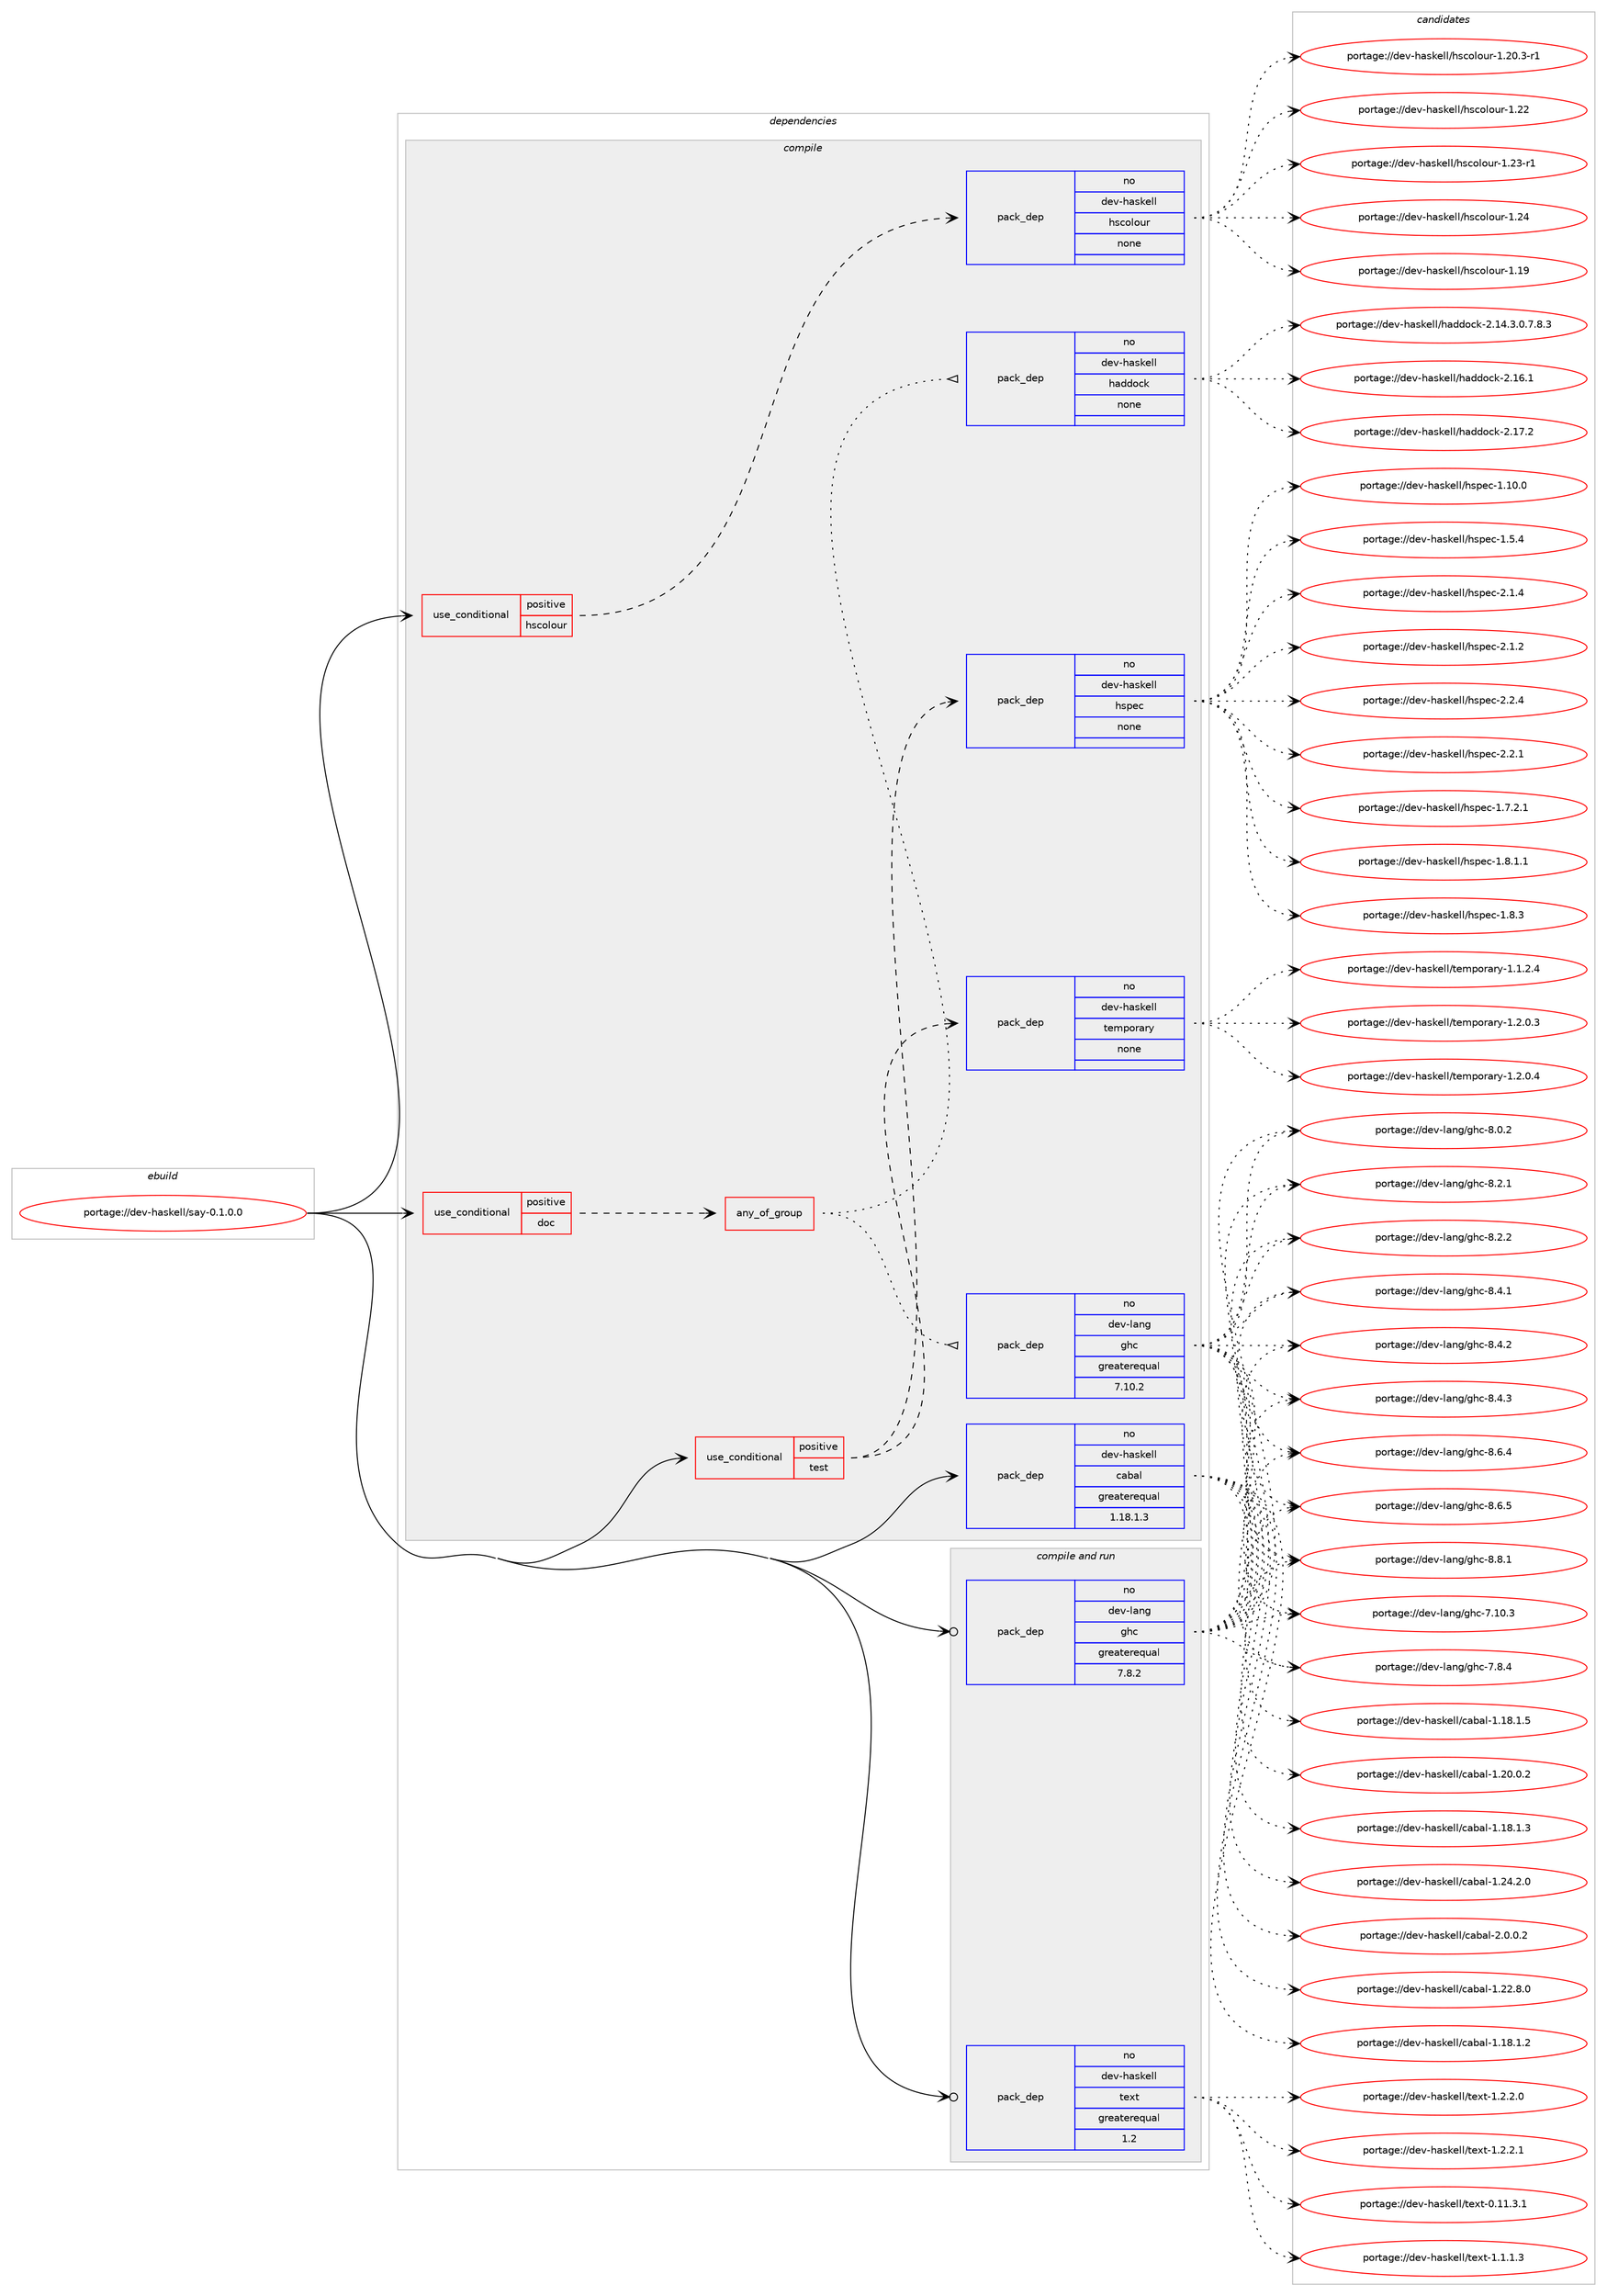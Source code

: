 digraph prolog {

# *************
# Graph options
# *************

newrank=true;
concentrate=true;
compound=true;
graph [rankdir=LR,fontname=Helvetica,fontsize=10,ranksep=1.5];#, ranksep=2.5, nodesep=0.2];
edge  [arrowhead=vee];
node  [fontname=Helvetica,fontsize=10];

# **********
# The ebuild
# **********

subgraph cluster_leftcol {
color=gray;
rank=same;
label=<<i>ebuild</i>>;
id [label="portage://dev-haskell/say-0.1.0.0", color=red, width=4, href="../dev-haskell/say-0.1.0.0.svg"];
}

# ****************
# The dependencies
# ****************

subgraph cluster_midcol {
color=gray;
label=<<i>dependencies</i>>;
subgraph cluster_compile {
fillcolor="#eeeeee";
style=filled;
label=<<i>compile</i>>;
subgraph cond16841 {
dependency78252 [label=<<TABLE BORDER="0" CELLBORDER="1" CELLSPACING="0" CELLPADDING="4"><TR><TD ROWSPAN="3" CELLPADDING="10">use_conditional</TD></TR><TR><TD>positive</TD></TR><TR><TD>doc</TD></TR></TABLE>>, shape=none, color=red];
subgraph any2263 {
dependency78253 [label=<<TABLE BORDER="0" CELLBORDER="1" CELLSPACING="0" CELLPADDING="4"><TR><TD CELLPADDING="10">any_of_group</TD></TR></TABLE>>, shape=none, color=red];subgraph pack59091 {
dependency78254 [label=<<TABLE BORDER="0" CELLBORDER="1" CELLSPACING="0" CELLPADDING="4" WIDTH="220"><TR><TD ROWSPAN="6" CELLPADDING="30">pack_dep</TD></TR><TR><TD WIDTH="110">no</TD></TR><TR><TD>dev-haskell</TD></TR><TR><TD>haddock</TD></TR><TR><TD>none</TD></TR><TR><TD></TD></TR></TABLE>>, shape=none, color=blue];
}
dependency78253:e -> dependency78254:w [weight=20,style="dotted",arrowhead="oinv"];
subgraph pack59092 {
dependency78255 [label=<<TABLE BORDER="0" CELLBORDER="1" CELLSPACING="0" CELLPADDING="4" WIDTH="220"><TR><TD ROWSPAN="6" CELLPADDING="30">pack_dep</TD></TR><TR><TD WIDTH="110">no</TD></TR><TR><TD>dev-lang</TD></TR><TR><TD>ghc</TD></TR><TR><TD>greaterequal</TD></TR><TR><TD>7.10.2</TD></TR></TABLE>>, shape=none, color=blue];
}
dependency78253:e -> dependency78255:w [weight=20,style="dotted",arrowhead="oinv"];
}
dependency78252:e -> dependency78253:w [weight=20,style="dashed",arrowhead="vee"];
}
id:e -> dependency78252:w [weight=20,style="solid",arrowhead="vee"];
subgraph cond16842 {
dependency78256 [label=<<TABLE BORDER="0" CELLBORDER="1" CELLSPACING="0" CELLPADDING="4"><TR><TD ROWSPAN="3" CELLPADDING="10">use_conditional</TD></TR><TR><TD>positive</TD></TR><TR><TD>hscolour</TD></TR></TABLE>>, shape=none, color=red];
subgraph pack59093 {
dependency78257 [label=<<TABLE BORDER="0" CELLBORDER="1" CELLSPACING="0" CELLPADDING="4" WIDTH="220"><TR><TD ROWSPAN="6" CELLPADDING="30">pack_dep</TD></TR><TR><TD WIDTH="110">no</TD></TR><TR><TD>dev-haskell</TD></TR><TR><TD>hscolour</TD></TR><TR><TD>none</TD></TR><TR><TD></TD></TR></TABLE>>, shape=none, color=blue];
}
dependency78256:e -> dependency78257:w [weight=20,style="dashed",arrowhead="vee"];
}
id:e -> dependency78256:w [weight=20,style="solid",arrowhead="vee"];
subgraph cond16843 {
dependency78258 [label=<<TABLE BORDER="0" CELLBORDER="1" CELLSPACING="0" CELLPADDING="4"><TR><TD ROWSPAN="3" CELLPADDING="10">use_conditional</TD></TR><TR><TD>positive</TD></TR><TR><TD>test</TD></TR></TABLE>>, shape=none, color=red];
subgraph pack59094 {
dependency78259 [label=<<TABLE BORDER="0" CELLBORDER="1" CELLSPACING="0" CELLPADDING="4" WIDTH="220"><TR><TD ROWSPAN="6" CELLPADDING="30">pack_dep</TD></TR><TR><TD WIDTH="110">no</TD></TR><TR><TD>dev-haskell</TD></TR><TR><TD>hspec</TD></TR><TR><TD>none</TD></TR><TR><TD></TD></TR></TABLE>>, shape=none, color=blue];
}
dependency78258:e -> dependency78259:w [weight=20,style="dashed",arrowhead="vee"];
subgraph pack59095 {
dependency78260 [label=<<TABLE BORDER="0" CELLBORDER="1" CELLSPACING="0" CELLPADDING="4" WIDTH="220"><TR><TD ROWSPAN="6" CELLPADDING="30">pack_dep</TD></TR><TR><TD WIDTH="110">no</TD></TR><TR><TD>dev-haskell</TD></TR><TR><TD>temporary</TD></TR><TR><TD>none</TD></TR><TR><TD></TD></TR></TABLE>>, shape=none, color=blue];
}
dependency78258:e -> dependency78260:w [weight=20,style="dashed",arrowhead="vee"];
}
id:e -> dependency78258:w [weight=20,style="solid",arrowhead="vee"];
subgraph pack59096 {
dependency78261 [label=<<TABLE BORDER="0" CELLBORDER="1" CELLSPACING="0" CELLPADDING="4" WIDTH="220"><TR><TD ROWSPAN="6" CELLPADDING="30">pack_dep</TD></TR><TR><TD WIDTH="110">no</TD></TR><TR><TD>dev-haskell</TD></TR><TR><TD>cabal</TD></TR><TR><TD>greaterequal</TD></TR><TR><TD>1.18.1.3</TD></TR></TABLE>>, shape=none, color=blue];
}
id:e -> dependency78261:w [weight=20,style="solid",arrowhead="vee"];
}
subgraph cluster_compileandrun {
fillcolor="#eeeeee";
style=filled;
label=<<i>compile and run</i>>;
subgraph pack59097 {
dependency78262 [label=<<TABLE BORDER="0" CELLBORDER="1" CELLSPACING="0" CELLPADDING="4" WIDTH="220"><TR><TD ROWSPAN="6" CELLPADDING="30">pack_dep</TD></TR><TR><TD WIDTH="110">no</TD></TR><TR><TD>dev-haskell</TD></TR><TR><TD>text</TD></TR><TR><TD>greaterequal</TD></TR><TR><TD>1.2</TD></TR></TABLE>>, shape=none, color=blue];
}
id:e -> dependency78262:w [weight=20,style="solid",arrowhead="odotvee"];
subgraph pack59098 {
dependency78263 [label=<<TABLE BORDER="0" CELLBORDER="1" CELLSPACING="0" CELLPADDING="4" WIDTH="220"><TR><TD ROWSPAN="6" CELLPADDING="30">pack_dep</TD></TR><TR><TD WIDTH="110">no</TD></TR><TR><TD>dev-lang</TD></TR><TR><TD>ghc</TD></TR><TR><TD>greaterequal</TD></TR><TR><TD>7.8.2</TD></TR></TABLE>>, shape=none, color=blue];
}
id:e -> dependency78263:w [weight=20,style="solid",arrowhead="odotvee"];
}
subgraph cluster_run {
fillcolor="#eeeeee";
style=filled;
label=<<i>run</i>>;
}
}

# **************
# The candidates
# **************

subgraph cluster_choices {
rank=same;
color=gray;
label=<<i>candidates</i>>;

subgraph choice59091 {
color=black;
nodesep=1;
choiceportage1001011184510497115107101108108471049710010011199107455046495246514648465546564651 [label="portage://dev-haskell/haddock-2.14.3.0.7.8.3", color=red, width=4,href="../dev-haskell/haddock-2.14.3.0.7.8.3.svg"];
choiceportage100101118451049711510710110810847104971001001119910745504649544649 [label="portage://dev-haskell/haddock-2.16.1", color=red, width=4,href="../dev-haskell/haddock-2.16.1.svg"];
choiceportage100101118451049711510710110810847104971001001119910745504649554650 [label="portage://dev-haskell/haddock-2.17.2", color=red, width=4,href="../dev-haskell/haddock-2.17.2.svg"];
dependency78254:e -> choiceportage1001011184510497115107101108108471049710010011199107455046495246514648465546564651:w [style=dotted,weight="100"];
dependency78254:e -> choiceportage100101118451049711510710110810847104971001001119910745504649544649:w [style=dotted,weight="100"];
dependency78254:e -> choiceportage100101118451049711510710110810847104971001001119910745504649554650:w [style=dotted,weight="100"];
}
subgraph choice59092 {
color=black;
nodesep=1;
choiceportage1001011184510897110103471031049945554649484651 [label="portage://dev-lang/ghc-7.10.3", color=red, width=4,href="../dev-lang/ghc-7.10.3.svg"];
choiceportage10010111845108971101034710310499455546564652 [label="portage://dev-lang/ghc-7.8.4", color=red, width=4,href="../dev-lang/ghc-7.8.4.svg"];
choiceportage10010111845108971101034710310499455646484650 [label="portage://dev-lang/ghc-8.0.2", color=red, width=4,href="../dev-lang/ghc-8.0.2.svg"];
choiceportage10010111845108971101034710310499455646504649 [label="portage://dev-lang/ghc-8.2.1", color=red, width=4,href="../dev-lang/ghc-8.2.1.svg"];
choiceportage10010111845108971101034710310499455646504650 [label="portage://dev-lang/ghc-8.2.2", color=red, width=4,href="../dev-lang/ghc-8.2.2.svg"];
choiceportage10010111845108971101034710310499455646524649 [label="portage://dev-lang/ghc-8.4.1", color=red, width=4,href="../dev-lang/ghc-8.4.1.svg"];
choiceportage10010111845108971101034710310499455646524650 [label="portage://dev-lang/ghc-8.4.2", color=red, width=4,href="../dev-lang/ghc-8.4.2.svg"];
choiceportage10010111845108971101034710310499455646524651 [label="portage://dev-lang/ghc-8.4.3", color=red, width=4,href="../dev-lang/ghc-8.4.3.svg"];
choiceportage10010111845108971101034710310499455646544652 [label="portage://dev-lang/ghc-8.6.4", color=red, width=4,href="../dev-lang/ghc-8.6.4.svg"];
choiceportage10010111845108971101034710310499455646544653 [label="portage://dev-lang/ghc-8.6.5", color=red, width=4,href="../dev-lang/ghc-8.6.5.svg"];
choiceportage10010111845108971101034710310499455646564649 [label="portage://dev-lang/ghc-8.8.1", color=red, width=4,href="../dev-lang/ghc-8.8.1.svg"];
dependency78255:e -> choiceportage1001011184510897110103471031049945554649484651:w [style=dotted,weight="100"];
dependency78255:e -> choiceportage10010111845108971101034710310499455546564652:w [style=dotted,weight="100"];
dependency78255:e -> choiceportage10010111845108971101034710310499455646484650:w [style=dotted,weight="100"];
dependency78255:e -> choiceportage10010111845108971101034710310499455646504649:w [style=dotted,weight="100"];
dependency78255:e -> choiceportage10010111845108971101034710310499455646504650:w [style=dotted,weight="100"];
dependency78255:e -> choiceportage10010111845108971101034710310499455646524649:w [style=dotted,weight="100"];
dependency78255:e -> choiceportage10010111845108971101034710310499455646524650:w [style=dotted,weight="100"];
dependency78255:e -> choiceportage10010111845108971101034710310499455646524651:w [style=dotted,weight="100"];
dependency78255:e -> choiceportage10010111845108971101034710310499455646544652:w [style=dotted,weight="100"];
dependency78255:e -> choiceportage10010111845108971101034710310499455646544653:w [style=dotted,weight="100"];
dependency78255:e -> choiceportage10010111845108971101034710310499455646564649:w [style=dotted,weight="100"];
}
subgraph choice59093 {
color=black;
nodesep=1;
choiceportage100101118451049711510710110810847104115991111081111171144549464957 [label="portage://dev-haskell/hscolour-1.19", color=red, width=4,href="../dev-haskell/hscolour-1.19.svg"];
choiceportage10010111845104971151071011081084710411599111108111117114454946504846514511449 [label="portage://dev-haskell/hscolour-1.20.3-r1", color=red, width=4,href="../dev-haskell/hscolour-1.20.3-r1.svg"];
choiceportage100101118451049711510710110810847104115991111081111171144549465050 [label="portage://dev-haskell/hscolour-1.22", color=red, width=4,href="../dev-haskell/hscolour-1.22.svg"];
choiceportage1001011184510497115107101108108471041159911110811111711445494650514511449 [label="portage://dev-haskell/hscolour-1.23-r1", color=red, width=4,href="../dev-haskell/hscolour-1.23-r1.svg"];
choiceportage100101118451049711510710110810847104115991111081111171144549465052 [label="portage://dev-haskell/hscolour-1.24", color=red, width=4,href="../dev-haskell/hscolour-1.24.svg"];
dependency78257:e -> choiceportage100101118451049711510710110810847104115991111081111171144549464957:w [style=dotted,weight="100"];
dependency78257:e -> choiceportage10010111845104971151071011081084710411599111108111117114454946504846514511449:w [style=dotted,weight="100"];
dependency78257:e -> choiceportage100101118451049711510710110810847104115991111081111171144549465050:w [style=dotted,weight="100"];
dependency78257:e -> choiceportage1001011184510497115107101108108471041159911110811111711445494650514511449:w [style=dotted,weight="100"];
dependency78257:e -> choiceportage100101118451049711510710110810847104115991111081111171144549465052:w [style=dotted,weight="100"];
}
subgraph choice59094 {
color=black;
nodesep=1;
choiceportage1001011184510497115107101108108471041151121019945494649484648 [label="portage://dev-haskell/hspec-1.10.0", color=red, width=4,href="../dev-haskell/hspec-1.10.0.svg"];
choiceportage10010111845104971151071011081084710411511210199454946534652 [label="portage://dev-haskell/hspec-1.5.4", color=red, width=4,href="../dev-haskell/hspec-1.5.4.svg"];
choiceportage100101118451049711510710110810847104115112101994549465546504649 [label="portage://dev-haskell/hspec-1.7.2.1", color=red, width=4,href="../dev-haskell/hspec-1.7.2.1.svg"];
choiceportage100101118451049711510710110810847104115112101994549465646494649 [label="portage://dev-haskell/hspec-1.8.1.1", color=red, width=4,href="../dev-haskell/hspec-1.8.1.1.svg"];
choiceportage10010111845104971151071011081084710411511210199454946564651 [label="portage://dev-haskell/hspec-1.8.3", color=red, width=4,href="../dev-haskell/hspec-1.8.3.svg"];
choiceportage10010111845104971151071011081084710411511210199455046494650 [label="portage://dev-haskell/hspec-2.1.2", color=red, width=4,href="../dev-haskell/hspec-2.1.2.svg"];
choiceportage10010111845104971151071011081084710411511210199455046494652 [label="portage://dev-haskell/hspec-2.1.4", color=red, width=4,href="../dev-haskell/hspec-2.1.4.svg"];
choiceportage10010111845104971151071011081084710411511210199455046504649 [label="portage://dev-haskell/hspec-2.2.1", color=red, width=4,href="../dev-haskell/hspec-2.2.1.svg"];
choiceportage10010111845104971151071011081084710411511210199455046504652 [label="portage://dev-haskell/hspec-2.2.4", color=red, width=4,href="../dev-haskell/hspec-2.2.4.svg"];
dependency78259:e -> choiceportage1001011184510497115107101108108471041151121019945494649484648:w [style=dotted,weight="100"];
dependency78259:e -> choiceportage10010111845104971151071011081084710411511210199454946534652:w [style=dotted,weight="100"];
dependency78259:e -> choiceportage100101118451049711510710110810847104115112101994549465546504649:w [style=dotted,weight="100"];
dependency78259:e -> choiceportage100101118451049711510710110810847104115112101994549465646494649:w [style=dotted,weight="100"];
dependency78259:e -> choiceportage10010111845104971151071011081084710411511210199454946564651:w [style=dotted,weight="100"];
dependency78259:e -> choiceportage10010111845104971151071011081084710411511210199455046494650:w [style=dotted,weight="100"];
dependency78259:e -> choiceportage10010111845104971151071011081084710411511210199455046494652:w [style=dotted,weight="100"];
dependency78259:e -> choiceportage10010111845104971151071011081084710411511210199455046504649:w [style=dotted,weight="100"];
dependency78259:e -> choiceportage10010111845104971151071011081084710411511210199455046504652:w [style=dotted,weight="100"];
}
subgraph choice59095 {
color=black;
nodesep=1;
choiceportage100101118451049711510710110810847116101109112111114971141214549464946504652 [label="portage://dev-haskell/temporary-1.1.2.4", color=red, width=4,href="../dev-haskell/temporary-1.1.2.4.svg"];
choiceportage100101118451049711510710110810847116101109112111114971141214549465046484651 [label="portage://dev-haskell/temporary-1.2.0.3", color=red, width=4,href="../dev-haskell/temporary-1.2.0.3.svg"];
choiceportage100101118451049711510710110810847116101109112111114971141214549465046484652 [label="portage://dev-haskell/temporary-1.2.0.4", color=red, width=4,href="../dev-haskell/temporary-1.2.0.4.svg"];
dependency78260:e -> choiceportage100101118451049711510710110810847116101109112111114971141214549464946504652:w [style=dotted,weight="100"];
dependency78260:e -> choiceportage100101118451049711510710110810847116101109112111114971141214549465046484651:w [style=dotted,weight="100"];
dependency78260:e -> choiceportage100101118451049711510710110810847116101109112111114971141214549465046484652:w [style=dotted,weight="100"];
}
subgraph choice59096 {
color=black;
nodesep=1;
choiceportage10010111845104971151071011081084799979897108454946495646494650 [label="portage://dev-haskell/cabal-1.18.1.2", color=red, width=4,href="../dev-haskell/cabal-1.18.1.2.svg"];
choiceportage10010111845104971151071011081084799979897108454946495646494651 [label="portage://dev-haskell/cabal-1.18.1.3", color=red, width=4,href="../dev-haskell/cabal-1.18.1.3.svg"];
choiceportage10010111845104971151071011081084799979897108454946495646494653 [label="portage://dev-haskell/cabal-1.18.1.5", color=red, width=4,href="../dev-haskell/cabal-1.18.1.5.svg"];
choiceportage10010111845104971151071011081084799979897108454946504846484650 [label="portage://dev-haskell/cabal-1.20.0.2", color=red, width=4,href="../dev-haskell/cabal-1.20.0.2.svg"];
choiceportage10010111845104971151071011081084799979897108454946505046564648 [label="portage://dev-haskell/cabal-1.22.8.0", color=red, width=4,href="../dev-haskell/cabal-1.22.8.0.svg"];
choiceportage10010111845104971151071011081084799979897108454946505246504648 [label="portage://dev-haskell/cabal-1.24.2.0", color=red, width=4,href="../dev-haskell/cabal-1.24.2.0.svg"];
choiceportage100101118451049711510710110810847999798971084550464846484650 [label="portage://dev-haskell/cabal-2.0.0.2", color=red, width=4,href="../dev-haskell/cabal-2.0.0.2.svg"];
dependency78261:e -> choiceportage10010111845104971151071011081084799979897108454946495646494650:w [style=dotted,weight="100"];
dependency78261:e -> choiceportage10010111845104971151071011081084799979897108454946495646494651:w [style=dotted,weight="100"];
dependency78261:e -> choiceportage10010111845104971151071011081084799979897108454946495646494653:w [style=dotted,weight="100"];
dependency78261:e -> choiceportage10010111845104971151071011081084799979897108454946504846484650:w [style=dotted,weight="100"];
dependency78261:e -> choiceportage10010111845104971151071011081084799979897108454946505046564648:w [style=dotted,weight="100"];
dependency78261:e -> choiceportage10010111845104971151071011081084799979897108454946505246504648:w [style=dotted,weight="100"];
dependency78261:e -> choiceportage100101118451049711510710110810847999798971084550464846484650:w [style=dotted,weight="100"];
}
subgraph choice59097 {
color=black;
nodesep=1;
choiceportage100101118451049711510710110810847116101120116454846494946514649 [label="portage://dev-haskell/text-0.11.3.1", color=red, width=4,href="../dev-haskell/text-0.11.3.1.svg"];
choiceportage1001011184510497115107101108108471161011201164549464946494651 [label="portage://dev-haskell/text-1.1.1.3", color=red, width=4,href="../dev-haskell/text-1.1.1.3.svg"];
choiceportage1001011184510497115107101108108471161011201164549465046504648 [label="portage://dev-haskell/text-1.2.2.0", color=red, width=4,href="../dev-haskell/text-1.2.2.0.svg"];
choiceportage1001011184510497115107101108108471161011201164549465046504649 [label="portage://dev-haskell/text-1.2.2.1", color=red, width=4,href="../dev-haskell/text-1.2.2.1.svg"];
dependency78262:e -> choiceportage100101118451049711510710110810847116101120116454846494946514649:w [style=dotted,weight="100"];
dependency78262:e -> choiceportage1001011184510497115107101108108471161011201164549464946494651:w [style=dotted,weight="100"];
dependency78262:e -> choiceportage1001011184510497115107101108108471161011201164549465046504648:w [style=dotted,weight="100"];
dependency78262:e -> choiceportage1001011184510497115107101108108471161011201164549465046504649:w [style=dotted,weight="100"];
}
subgraph choice59098 {
color=black;
nodesep=1;
choiceportage1001011184510897110103471031049945554649484651 [label="portage://dev-lang/ghc-7.10.3", color=red, width=4,href="../dev-lang/ghc-7.10.3.svg"];
choiceportage10010111845108971101034710310499455546564652 [label="portage://dev-lang/ghc-7.8.4", color=red, width=4,href="../dev-lang/ghc-7.8.4.svg"];
choiceportage10010111845108971101034710310499455646484650 [label="portage://dev-lang/ghc-8.0.2", color=red, width=4,href="../dev-lang/ghc-8.0.2.svg"];
choiceportage10010111845108971101034710310499455646504649 [label="portage://dev-lang/ghc-8.2.1", color=red, width=4,href="../dev-lang/ghc-8.2.1.svg"];
choiceportage10010111845108971101034710310499455646504650 [label="portage://dev-lang/ghc-8.2.2", color=red, width=4,href="../dev-lang/ghc-8.2.2.svg"];
choiceportage10010111845108971101034710310499455646524649 [label="portage://dev-lang/ghc-8.4.1", color=red, width=4,href="../dev-lang/ghc-8.4.1.svg"];
choiceportage10010111845108971101034710310499455646524650 [label="portage://dev-lang/ghc-8.4.2", color=red, width=4,href="../dev-lang/ghc-8.4.2.svg"];
choiceportage10010111845108971101034710310499455646524651 [label="portage://dev-lang/ghc-8.4.3", color=red, width=4,href="../dev-lang/ghc-8.4.3.svg"];
choiceportage10010111845108971101034710310499455646544652 [label="portage://dev-lang/ghc-8.6.4", color=red, width=4,href="../dev-lang/ghc-8.6.4.svg"];
choiceportage10010111845108971101034710310499455646544653 [label="portage://dev-lang/ghc-8.6.5", color=red, width=4,href="../dev-lang/ghc-8.6.5.svg"];
choiceportage10010111845108971101034710310499455646564649 [label="portage://dev-lang/ghc-8.8.1", color=red, width=4,href="../dev-lang/ghc-8.8.1.svg"];
dependency78263:e -> choiceportage1001011184510897110103471031049945554649484651:w [style=dotted,weight="100"];
dependency78263:e -> choiceportage10010111845108971101034710310499455546564652:w [style=dotted,weight="100"];
dependency78263:e -> choiceportage10010111845108971101034710310499455646484650:w [style=dotted,weight="100"];
dependency78263:e -> choiceportage10010111845108971101034710310499455646504649:w [style=dotted,weight="100"];
dependency78263:e -> choiceportage10010111845108971101034710310499455646504650:w [style=dotted,weight="100"];
dependency78263:e -> choiceportage10010111845108971101034710310499455646524649:w [style=dotted,weight="100"];
dependency78263:e -> choiceportage10010111845108971101034710310499455646524650:w [style=dotted,weight="100"];
dependency78263:e -> choiceportage10010111845108971101034710310499455646524651:w [style=dotted,weight="100"];
dependency78263:e -> choiceportage10010111845108971101034710310499455646544652:w [style=dotted,weight="100"];
dependency78263:e -> choiceportage10010111845108971101034710310499455646544653:w [style=dotted,weight="100"];
dependency78263:e -> choiceportage10010111845108971101034710310499455646564649:w [style=dotted,weight="100"];
}
}

}
